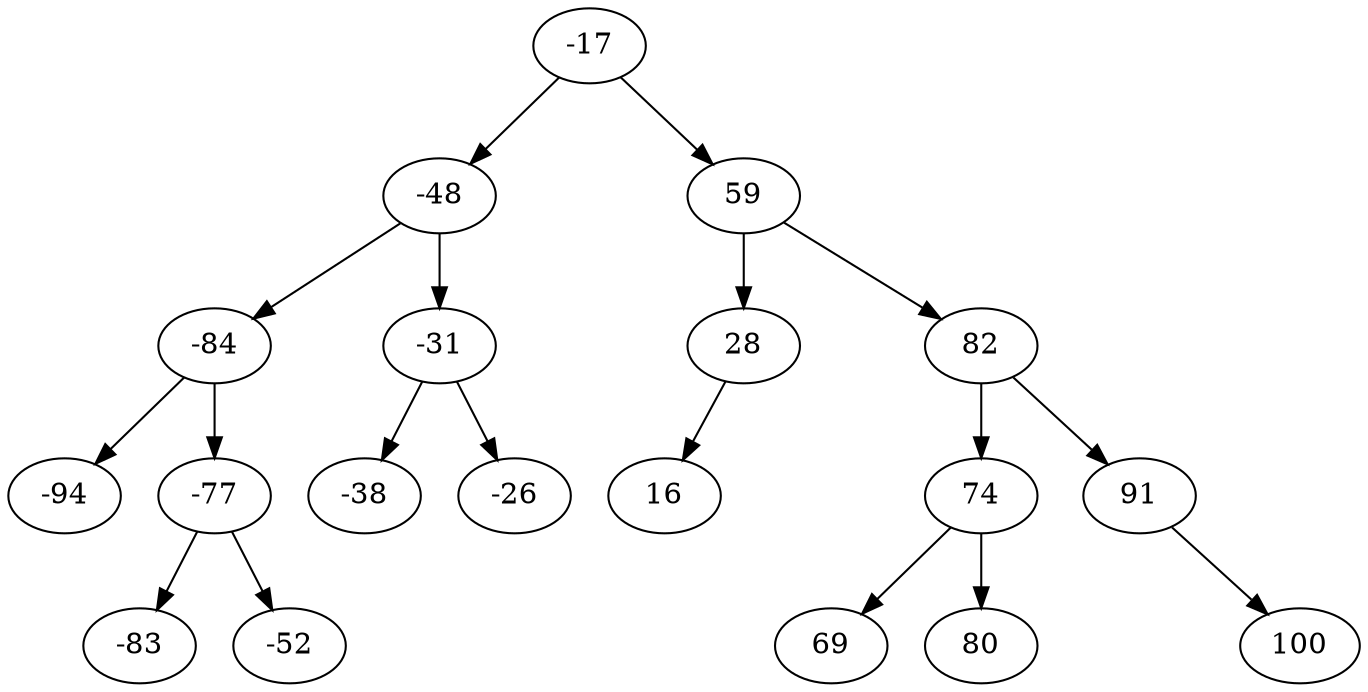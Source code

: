 digraph Tree {
"-17" -> "-48";
"-17" -> "59";
"-48" -> "-84";
"-48" -> "-31";
"-84" -> "-94";
"-84" -> "-77";
"-77" -> "-83";
"-77" -> "-52";
"-31" -> "-38";
"-31" -> "-26";
"59" -> "28";
"59" -> "82";
"28" -> "16";
"N28" [style="invis"];
"28" -> "N28" [style="invis"];
"82" -> "74";
"82" -> "91";
"74" -> "69";
"74" -> "80";
"N91" [style="invis"];
"91" -> "N91" [style="invis"];
"91" -> "100";
}